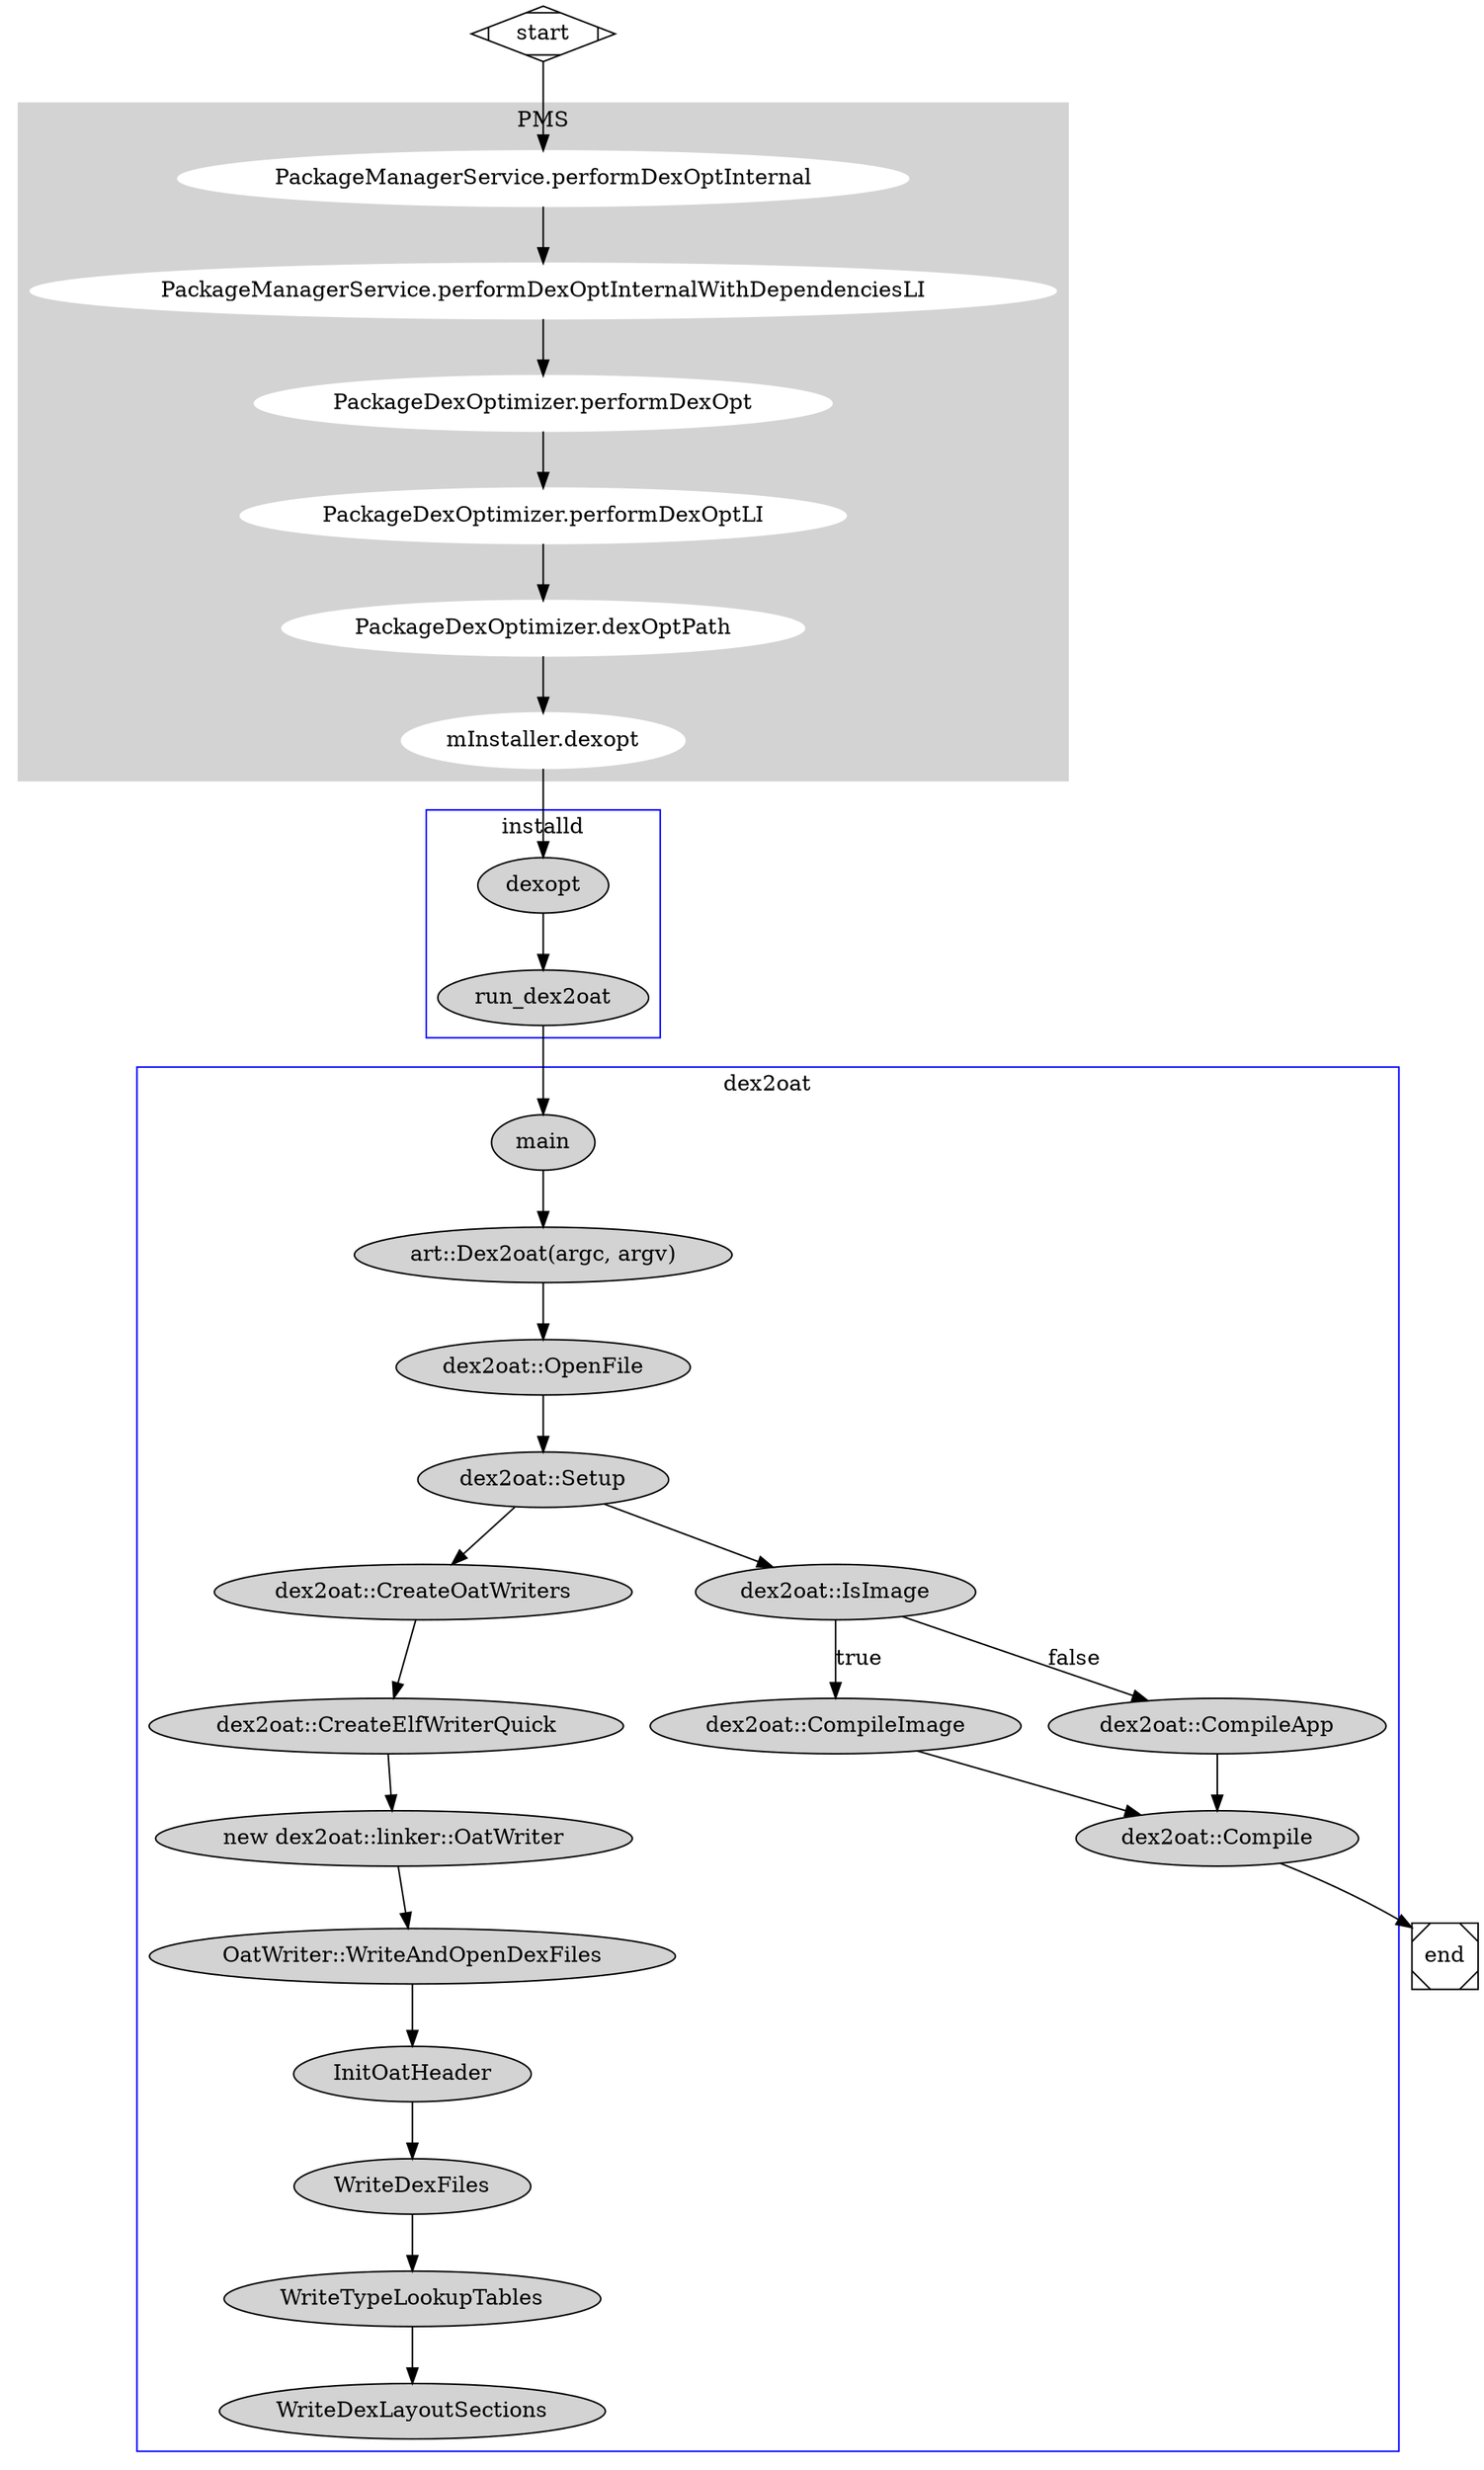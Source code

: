 digraph G {
  subgraph cluster0 {
    node [style=filled,color=white];
    style=filled;
    color=lightgrey;
    label = "PMS";

    a0[label="PackageManagerService.performDexOptInternal"]
    a1[label="PackageManagerService.performDexOptInternalWithDependenciesLI"]
    a2[label="PackageDexOptimizer.performDexOpt"]
    a3[label="PackageDexOptimizer.performDexOptLI"]
    a4[label="PackageDexOptimizer.dexOptPath"]
    a5[label="mInstaller.dexopt"]

    a0->a1->a2->a3->a4->a5;
  }

  subgraph cluster1 {
    node [style=filled];
    label = "installd";
    color=blue;

    c0[label="dexopt"]
    c1[label="run_dex2oat"]

    c0->c1;
  }

  subgraph cluster2 {
    node [style=filled];
    label = "dex2oat";
    color=blue;

    b0[label="main"]
    b1[label="art::Dex2oat(argc, argv)"]
    b2[label="dex2oat::OpenFile"]

    b3[label="dex2oat::Setup"]
    b31[label="dex2oat::CreateOatWriters"]
    b32[label="dex2oat::CreateElfWriterQuick"]
    b33[label="new dex2oat::linker::OatWriter"]

    b3->b31->b32->b33;

    b34[label="OatWriter::WriteAndOpenDexFiles"]
    b35[label="InitOatHeader"]
    b36[label="WriteDexFiles"]
    b37[label="WriteTypeLookupTables"]
    b38[label="WriteDexLayoutSections"]

    b33->b34->b35->b36->b37->b38;

    b4[label="dex2oat::IsImage"]

    b0->b1->b2->b3->b4;

    b5[label="dex2oat::CompileImage"]
    b6[label="dex2oat::CompileApp"]

    b4->b5[label="true"];
    b4->b6[label="false"];

    b7[label="dex2oat::Compile"]

    b5->b7;
    b6->b7;
  }

  start->a0;

  a5->c0;
  c1->b0;
  b7->end;

  start [shape=Mdiamond];
  end [shape=Msquare];
}